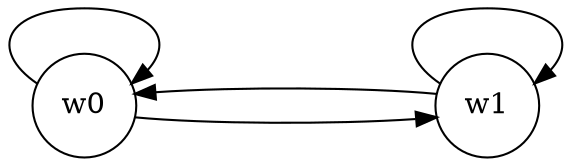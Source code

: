 digraph {
    rankdir = "LR";
    nodesep = 0.3;
    ranksep = 2;
    node[shape=circle];
    edge[arrowsize=1];
    w0; w1;
    w0 -> w0;
    w0 -> w1;
    w1 -> w0;
    w1 -> w1;
}
